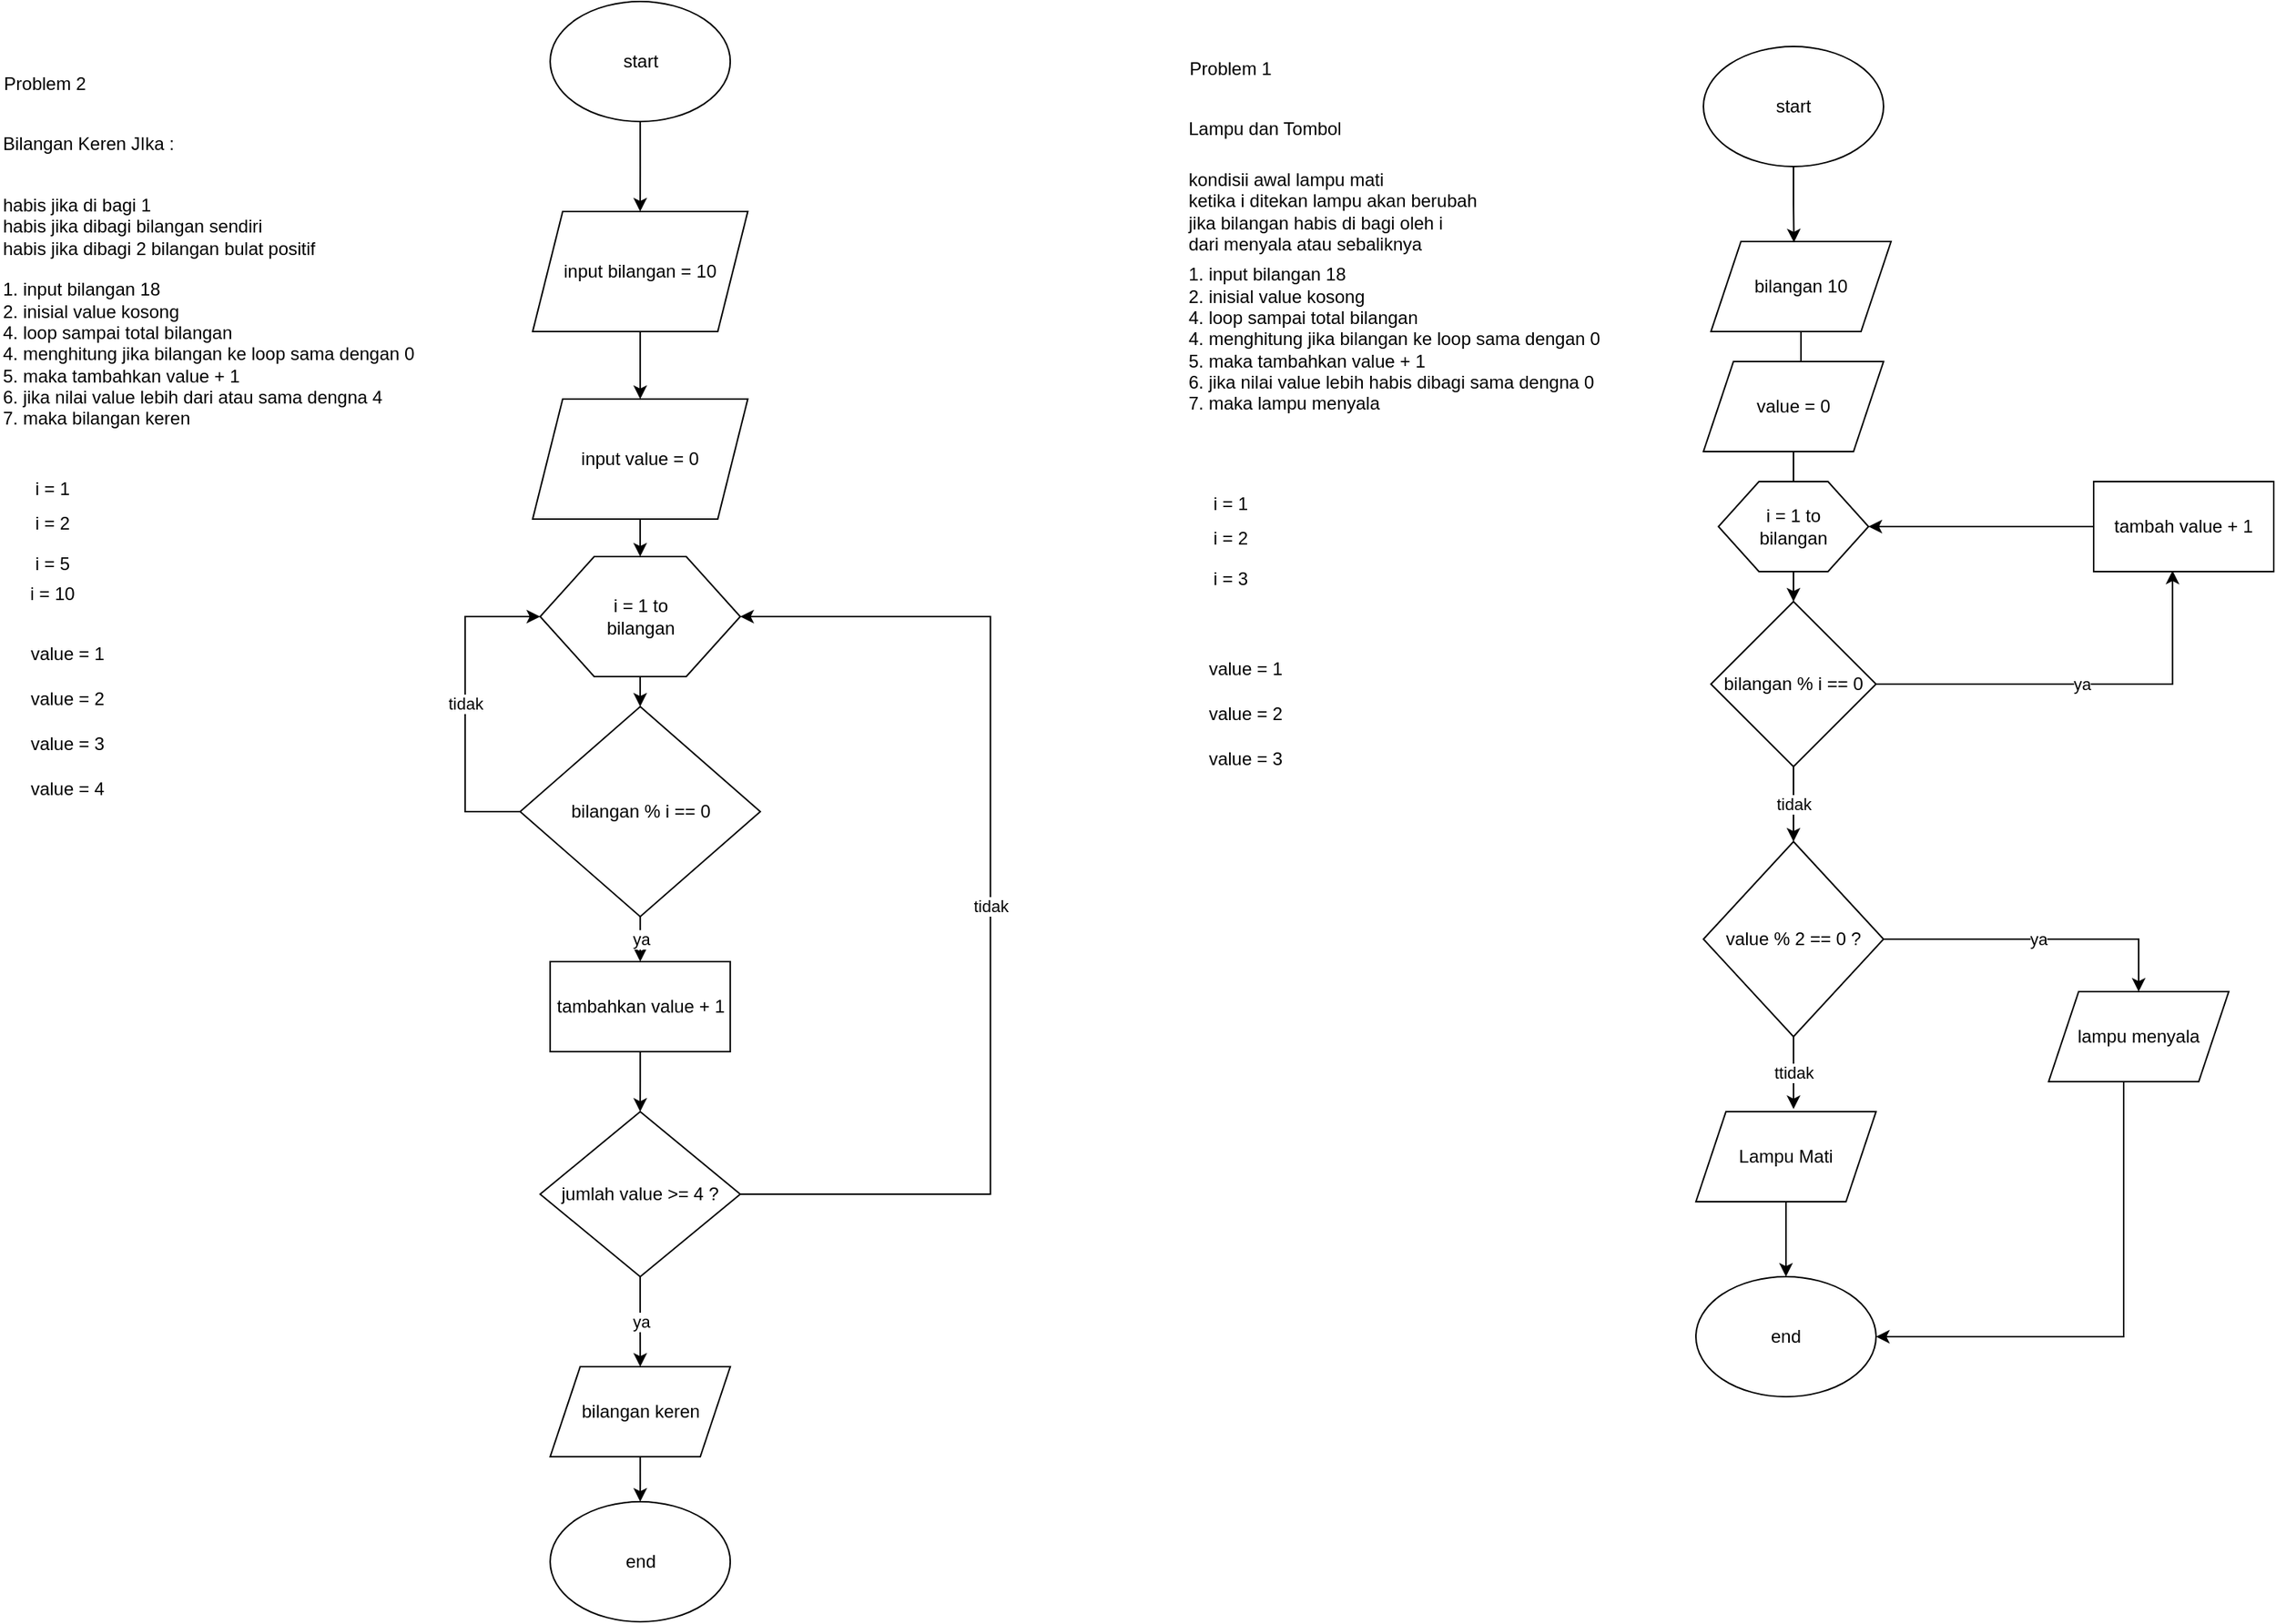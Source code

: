 <mxfile version="21.3.8">
  <diagram name="Page-1" id="x2Het3QPgVMpCLCl0Ad8">
    <mxGraphModel dx="1647" dy="416" grid="1" gridSize="10" guides="1" tooltips="1" connect="1" arrows="1" fold="1" page="1" pageScale="1" pageWidth="850" pageHeight="1100" math="0" shadow="0">
      <root>
        <mxCell id="0" />
        <mxCell id="1" parent="0" />
        <mxCell id="gxdv-xXF0OL7as_m7s3w-74" value="" style="edgeStyle=orthogonalEdgeStyle;rounded=0;orthogonalLoop=1;jettySize=auto;html=1;" edge="1" parent="1" source="gxdv-xXF0OL7as_m7s3w-2" target="gxdv-xXF0OL7as_m7s3w-66">
          <mxGeometry relative="1" as="geometry" />
        </mxCell>
        <mxCell id="gxdv-xXF0OL7as_m7s3w-2" value="bilangan 10" style="shape=parallelogram;perimeter=parallelogramPerimeter;whiteSpace=wrap;html=1;fixedSize=1;" vertex="1" parent="1">
          <mxGeometry x="380" y="170" width="120" height="60" as="geometry" />
        </mxCell>
        <mxCell id="gxdv-xXF0OL7as_m7s3w-10" value="ttidak" style="edgeStyle=orthogonalEdgeStyle;rounded=0;orthogonalLoop=1;jettySize=auto;html=1;entryX=0.542;entryY=-0.029;entryDx=0;entryDy=0;entryPerimeter=0;" edge="1" parent="1" source="gxdv-xXF0OL7as_m7s3w-5" target="gxdv-xXF0OL7as_m7s3w-7">
          <mxGeometry relative="1" as="geometry" />
        </mxCell>
        <mxCell id="gxdv-xXF0OL7as_m7s3w-71" value="ya" style="edgeStyle=orthogonalEdgeStyle;rounded=0;orthogonalLoop=1;jettySize=auto;html=1;entryX=0.5;entryY=0;entryDx=0;entryDy=0;" edge="1" parent="1" source="gxdv-xXF0OL7as_m7s3w-5" target="gxdv-xXF0OL7as_m7s3w-70">
          <mxGeometry relative="1" as="geometry">
            <mxPoint x="665" y="670" as="targetPoint" />
            <Array as="points">
              <mxPoint x="665" y="635" />
            </Array>
          </mxGeometry>
        </mxCell>
        <mxCell id="gxdv-xXF0OL7as_m7s3w-5" value="value % 2 == 0 ?" style="rhombus;whiteSpace=wrap;html=1;" vertex="1" parent="1">
          <mxGeometry x="375" y="570" width="120" height="130" as="geometry" />
        </mxCell>
        <mxCell id="gxdv-xXF0OL7as_m7s3w-18" style="edgeStyle=orthogonalEdgeStyle;rounded=0;orthogonalLoop=1;jettySize=auto;html=1;entryX=0.5;entryY=0;entryDx=0;entryDy=0;" edge="1" parent="1" source="gxdv-xXF0OL7as_m7s3w-7" target="gxdv-xXF0OL7as_m7s3w-17">
          <mxGeometry relative="1" as="geometry" />
        </mxCell>
        <mxCell id="gxdv-xXF0OL7as_m7s3w-7" value="Lampu Mati" style="shape=parallelogram;perimeter=parallelogramPerimeter;whiteSpace=wrap;html=1;fixedSize=1;" vertex="1" parent="1">
          <mxGeometry x="370" y="750" width="120" height="60" as="geometry" />
        </mxCell>
        <mxCell id="gxdv-xXF0OL7as_m7s3w-16" style="edgeStyle=orthogonalEdgeStyle;rounded=0;orthogonalLoop=1;jettySize=auto;html=1;entryX=0.461;entryY=0.01;entryDx=0;entryDy=0;entryPerimeter=0;" edge="1" parent="1" source="gxdv-xXF0OL7as_m7s3w-12" target="gxdv-xXF0OL7as_m7s3w-2">
          <mxGeometry relative="1" as="geometry" />
        </mxCell>
        <mxCell id="gxdv-xXF0OL7as_m7s3w-12" value="start" style="ellipse;whiteSpace=wrap;html=1;" vertex="1" parent="1">
          <mxGeometry x="375" y="40" width="120" height="80" as="geometry" />
        </mxCell>
        <mxCell id="gxdv-xXF0OL7as_m7s3w-17" value="end" style="ellipse;whiteSpace=wrap;html=1;" vertex="1" parent="1">
          <mxGeometry x="370" y="860" width="120" height="80" as="geometry" />
        </mxCell>
        <mxCell id="gxdv-xXF0OL7as_m7s3w-23" value="Bilangan Keren JIka :" style="text;html=1;align=left;verticalAlign=middle;resizable=0;points=[];autosize=1;strokeColor=none;fillColor=none;" vertex="1" parent="1">
          <mxGeometry x="-760" y="90" width="140" height="30" as="geometry" />
        </mxCell>
        <mxCell id="gxdv-xXF0OL7as_m7s3w-24" value="&lt;div align=&quot;left&quot;&gt;habis jika di bagi 1&lt;/div&gt;&lt;div align=&quot;left&quot;&gt;habis jika dibagi bilangan sendiri&lt;br&gt;&lt;/div&gt;&lt;div&gt;habis jika dibagi 2 bilangan bulat positif&lt;/div&gt;" style="text;html=1;align=left;verticalAlign=middle;resizable=0;points=[];autosize=1;strokeColor=none;fillColor=none;" vertex="1" parent="1">
          <mxGeometry x="-760" y="130" width="240" height="60" as="geometry" />
        </mxCell>
        <mxCell id="gxdv-xXF0OL7as_m7s3w-25" value="&lt;div&gt;1. input bilangan 18&lt;/div&gt;&lt;div&gt;2. inisial value kosong&lt;br&gt;&lt;/div&gt;&lt;div&gt;4. loop sampai total bilangan&lt;br&gt;&lt;/div&gt;&lt;div&gt;4. menghitung jika bilangan ke loop sama dengan 0&lt;br&gt;5. maka tambahkan value + 1&lt;/div&gt;&lt;div&gt;6. jika nilai value lebih dari atau sama dengna 4&lt;/div&gt;&lt;div&gt;7. maka bilangan keren&lt;br&gt;&lt;/div&gt;" style="text;html=1;align=left;verticalAlign=middle;resizable=0;points=[];autosize=1;strokeColor=none;fillColor=none;" vertex="1" parent="1">
          <mxGeometry x="-760" y="190" width="310" height="110" as="geometry" />
        </mxCell>
        <mxCell id="gxdv-xXF0OL7as_m7s3w-31" value="" style="group" vertex="1" connectable="0" parent="1">
          <mxGeometry x="-400.09" y="380" width="133.33" height="80" as="geometry" />
        </mxCell>
        <mxCell id="gxdv-xXF0OL7as_m7s3w-27" value="" style="verticalLabelPosition=bottom;verticalAlign=top;html=1;shape=hexagon;perimeter=hexagonPerimeter2;arcSize=6;size=0.27;" vertex="1" parent="gxdv-xXF0OL7as_m7s3w-31">
          <mxGeometry width="133.33" height="80" as="geometry" />
        </mxCell>
        <mxCell id="gxdv-xXF0OL7as_m7s3w-30" value="i = 1 to bilangan " style="text;html=1;strokeColor=none;fillColor=none;align=center;verticalAlign=middle;whiteSpace=wrap;rounded=0;" vertex="1" parent="gxdv-xXF0OL7as_m7s3w-31">
          <mxGeometry x="36.67" y="25" width="60" height="30" as="geometry" />
        </mxCell>
        <mxCell id="gxdv-xXF0OL7as_m7s3w-40" value="tidak" style="edgeStyle=orthogonalEdgeStyle;rounded=0;orthogonalLoop=1;jettySize=auto;html=1;entryX=0;entryY=0.5;entryDx=0;entryDy=0;" edge="1" parent="1" source="gxdv-xXF0OL7as_m7s3w-32" target="gxdv-xXF0OL7as_m7s3w-27">
          <mxGeometry relative="1" as="geometry">
            <Array as="points">
              <mxPoint x="-450.09" y="550" />
              <mxPoint x="-450.09" y="420" />
            </Array>
          </mxGeometry>
        </mxCell>
        <mxCell id="gxdv-xXF0OL7as_m7s3w-41" value="ya" style="edgeStyle=orthogonalEdgeStyle;rounded=0;orthogonalLoop=1;jettySize=auto;html=1;" edge="1" parent="1" source="gxdv-xXF0OL7as_m7s3w-32" target="gxdv-xXF0OL7as_m7s3w-33">
          <mxGeometry relative="1" as="geometry" />
        </mxCell>
        <mxCell id="gxdv-xXF0OL7as_m7s3w-32" value="bilangan % i == 0" style="rhombus;whiteSpace=wrap;html=1;" vertex="1" parent="1">
          <mxGeometry x="-413.42" y="480" width="160" height="140" as="geometry" />
        </mxCell>
        <mxCell id="gxdv-xXF0OL7as_m7s3w-42" value="" style="edgeStyle=orthogonalEdgeStyle;rounded=0;orthogonalLoop=1;jettySize=auto;html=1;" edge="1" parent="1" source="gxdv-xXF0OL7as_m7s3w-33" target="gxdv-xXF0OL7as_m7s3w-36">
          <mxGeometry relative="1" as="geometry" />
        </mxCell>
        <mxCell id="gxdv-xXF0OL7as_m7s3w-33" value="tambahkan value + 1" style="rounded=0;whiteSpace=wrap;html=1;" vertex="1" parent="1">
          <mxGeometry x="-393.42" y="650" width="120" height="60" as="geometry" />
        </mxCell>
        <mxCell id="gxdv-xXF0OL7as_m7s3w-48" value="" style="edgeStyle=orthogonalEdgeStyle;rounded=0;orthogonalLoop=1;jettySize=auto;html=1;" edge="1" parent="1" source="gxdv-xXF0OL7as_m7s3w-35" target="gxdv-xXF0OL7as_m7s3w-47">
          <mxGeometry relative="1" as="geometry" />
        </mxCell>
        <mxCell id="gxdv-xXF0OL7as_m7s3w-35" value="input bilangan = 10" style="shape=parallelogram;perimeter=parallelogramPerimeter;whiteSpace=wrap;html=1;fixedSize=1;" vertex="1" parent="1">
          <mxGeometry x="-405.09" y="150" width="143.33" height="80" as="geometry" />
        </mxCell>
        <mxCell id="gxdv-xXF0OL7as_m7s3w-39" value="tidak" style="edgeStyle=orthogonalEdgeStyle;rounded=0;orthogonalLoop=1;jettySize=auto;html=1;entryX=1;entryY=0.5;entryDx=0;entryDy=0;" edge="1" parent="1" source="gxdv-xXF0OL7as_m7s3w-36" target="gxdv-xXF0OL7as_m7s3w-27">
          <mxGeometry relative="1" as="geometry">
            <Array as="points">
              <mxPoint x="-100.09" y="805" />
              <mxPoint x="-100.09" y="420" />
            </Array>
          </mxGeometry>
        </mxCell>
        <mxCell id="gxdv-xXF0OL7as_m7s3w-46" value="ya" style="edgeStyle=orthogonalEdgeStyle;rounded=0;orthogonalLoop=1;jettySize=auto;html=1;" edge="1" parent="1" source="gxdv-xXF0OL7as_m7s3w-36" target="gxdv-xXF0OL7as_m7s3w-45">
          <mxGeometry relative="1" as="geometry" />
        </mxCell>
        <mxCell id="gxdv-xXF0OL7as_m7s3w-36" value="jumlah value &amp;gt;= 4 ?" style="rhombus;whiteSpace=wrap;html=1;" vertex="1" parent="1">
          <mxGeometry x="-400.09" y="750" width="133.33" height="110" as="geometry" />
        </mxCell>
        <mxCell id="gxdv-xXF0OL7as_m7s3w-44" value="" style="edgeStyle=orthogonalEdgeStyle;rounded=0;orthogonalLoop=1;jettySize=auto;html=1;" edge="1" parent="1" source="gxdv-xXF0OL7as_m7s3w-27" target="gxdv-xXF0OL7as_m7s3w-32">
          <mxGeometry relative="1" as="geometry" />
        </mxCell>
        <mxCell id="gxdv-xXF0OL7as_m7s3w-63" value="" style="edgeStyle=orthogonalEdgeStyle;rounded=0;orthogonalLoop=1;jettySize=auto;html=1;" edge="1" parent="1" source="gxdv-xXF0OL7as_m7s3w-45" target="gxdv-xXF0OL7as_m7s3w-62">
          <mxGeometry relative="1" as="geometry" />
        </mxCell>
        <mxCell id="gxdv-xXF0OL7as_m7s3w-45" value="bilangan keren" style="shape=parallelogram;perimeter=parallelogramPerimeter;whiteSpace=wrap;html=1;fixedSize=1;" vertex="1" parent="1">
          <mxGeometry x="-393.42" y="920" width="120" height="60" as="geometry" />
        </mxCell>
        <mxCell id="gxdv-xXF0OL7as_m7s3w-49" value="" style="edgeStyle=orthogonalEdgeStyle;rounded=0;orthogonalLoop=1;jettySize=auto;html=1;entryX=0.5;entryY=0;entryDx=0;entryDy=0;" edge="1" parent="1" source="gxdv-xXF0OL7as_m7s3w-47" target="gxdv-xXF0OL7as_m7s3w-27">
          <mxGeometry relative="1" as="geometry" />
        </mxCell>
        <mxCell id="gxdv-xXF0OL7as_m7s3w-47" value="input value = 0" style="shape=parallelogram;perimeter=parallelogramPerimeter;whiteSpace=wrap;html=1;fixedSize=1;" vertex="1" parent="1">
          <mxGeometry x="-405.09" y="275" width="143.33" height="80" as="geometry" />
        </mxCell>
        <mxCell id="gxdv-xXF0OL7as_m7s3w-58" value="" style="group" vertex="1" connectable="0" parent="1">
          <mxGeometry x="-755" y="320" width="70" height="230" as="geometry" />
        </mxCell>
        <mxCell id="gxdv-xXF0OL7as_m7s3w-37" value="i = 1" style="text;html=1;strokeColor=none;fillColor=none;align=center;verticalAlign=middle;whiteSpace=wrap;rounded=0;" vertex="1" parent="gxdv-xXF0OL7as_m7s3w-58">
          <mxGeometry width="60" height="30" as="geometry" />
        </mxCell>
        <mxCell id="gxdv-xXF0OL7as_m7s3w-38" value="i = 2" style="text;html=1;strokeColor=none;fillColor=none;align=center;verticalAlign=middle;whiteSpace=wrap;rounded=0;" vertex="1" parent="gxdv-xXF0OL7as_m7s3w-58">
          <mxGeometry y="23" width="60" height="30" as="geometry" />
        </mxCell>
        <mxCell id="gxdv-xXF0OL7as_m7s3w-50" value="i = 5" style="text;html=1;strokeColor=none;fillColor=none;align=center;verticalAlign=middle;whiteSpace=wrap;rounded=0;" vertex="1" parent="gxdv-xXF0OL7as_m7s3w-58">
          <mxGeometry y="50" width="60" height="30" as="geometry" />
        </mxCell>
        <mxCell id="gxdv-xXF0OL7as_m7s3w-51" value="value = 1" style="text;html=1;strokeColor=none;fillColor=none;align=center;verticalAlign=middle;whiteSpace=wrap;rounded=0;" vertex="1" parent="gxdv-xXF0OL7as_m7s3w-58">
          <mxGeometry x="10" y="110" width="60" height="30" as="geometry" />
        </mxCell>
        <mxCell id="gxdv-xXF0OL7as_m7s3w-53" value="value = 3" style="text;html=1;strokeColor=none;fillColor=none;align=center;verticalAlign=middle;whiteSpace=wrap;rounded=0;" vertex="1" parent="gxdv-xXF0OL7as_m7s3w-58">
          <mxGeometry x="10" y="170" width="60" height="30" as="geometry" />
        </mxCell>
        <mxCell id="gxdv-xXF0OL7as_m7s3w-55" value="value = 2" style="text;html=1;strokeColor=none;fillColor=none;align=center;verticalAlign=middle;whiteSpace=wrap;rounded=0;" vertex="1" parent="gxdv-xXF0OL7as_m7s3w-58">
          <mxGeometry x="10" y="140" width="60" height="30" as="geometry" />
        </mxCell>
        <mxCell id="gxdv-xXF0OL7as_m7s3w-56" value="value = 4" style="text;html=1;strokeColor=none;fillColor=none;align=center;verticalAlign=middle;whiteSpace=wrap;rounded=0;" vertex="1" parent="gxdv-xXF0OL7as_m7s3w-58">
          <mxGeometry x="10" y="200" width="60" height="30" as="geometry" />
        </mxCell>
        <mxCell id="gxdv-xXF0OL7as_m7s3w-57" value="i = 10" style="text;html=1;strokeColor=none;fillColor=none;align=center;verticalAlign=middle;whiteSpace=wrap;rounded=0;" vertex="1" parent="gxdv-xXF0OL7as_m7s3w-58">
          <mxGeometry y="70" width="60" height="30" as="geometry" />
        </mxCell>
        <mxCell id="gxdv-xXF0OL7as_m7s3w-61" value="" style="edgeStyle=orthogonalEdgeStyle;rounded=0;orthogonalLoop=1;jettySize=auto;html=1;" edge="1" parent="1" source="gxdv-xXF0OL7as_m7s3w-60" target="gxdv-xXF0OL7as_m7s3w-35">
          <mxGeometry relative="1" as="geometry" />
        </mxCell>
        <mxCell id="gxdv-xXF0OL7as_m7s3w-60" value="start" style="ellipse;whiteSpace=wrap;html=1;" vertex="1" parent="1">
          <mxGeometry x="-393.42" y="10" width="120" height="80" as="geometry" />
        </mxCell>
        <mxCell id="gxdv-xXF0OL7as_m7s3w-62" value="end" style="ellipse;whiteSpace=wrap;html=1;" vertex="1" parent="1">
          <mxGeometry x="-393.42" y="1010" width="120" height="80" as="geometry" />
        </mxCell>
        <mxCell id="gxdv-xXF0OL7as_m7s3w-75" value="" style="edgeStyle=orthogonalEdgeStyle;rounded=0;orthogonalLoop=1;jettySize=auto;html=1;" edge="1" parent="1" source="gxdv-xXF0OL7as_m7s3w-64" target="gxdv-xXF0OL7as_m7s3w-68">
          <mxGeometry relative="1" as="geometry" />
        </mxCell>
        <mxCell id="gxdv-xXF0OL7as_m7s3w-64" value="value = 0" style="shape=parallelogram;perimeter=parallelogramPerimeter;whiteSpace=wrap;html=1;fixedSize=1;" vertex="1" parent="1">
          <mxGeometry x="375" y="250" width="120" height="60" as="geometry" />
        </mxCell>
        <mxCell id="gxdv-xXF0OL7as_m7s3w-67" value="" style="group" vertex="1" connectable="0" parent="1">
          <mxGeometry x="385" y="330" width="100" height="60" as="geometry" />
        </mxCell>
        <mxCell id="gxdv-xXF0OL7as_m7s3w-65" value="" style="verticalLabelPosition=bottom;verticalAlign=top;html=1;shape=hexagon;perimeter=hexagonPerimeter2;arcSize=6;size=0.27;" vertex="1" parent="gxdv-xXF0OL7as_m7s3w-67">
          <mxGeometry width="100" height="60" as="geometry" />
        </mxCell>
        <mxCell id="gxdv-xXF0OL7as_m7s3w-66" value="i = 1 to bilangan" style="text;html=1;strokeColor=none;fillColor=none;align=center;verticalAlign=middle;whiteSpace=wrap;rounded=0;" vertex="1" parent="gxdv-xXF0OL7as_m7s3w-67">
          <mxGeometry x="20" y="15" width="60" height="30" as="geometry" />
        </mxCell>
        <mxCell id="gxdv-xXF0OL7as_m7s3w-87" value="ya" style="edgeStyle=orthogonalEdgeStyle;rounded=0;orthogonalLoop=1;jettySize=auto;html=1;entryX=0.438;entryY=0.989;entryDx=0;entryDy=0;entryPerimeter=0;" edge="1" parent="1" source="gxdv-xXF0OL7as_m7s3w-68" target="gxdv-xXF0OL7as_m7s3w-69">
          <mxGeometry relative="1" as="geometry" />
        </mxCell>
        <mxCell id="gxdv-xXF0OL7as_m7s3w-90" value="tidak" style="edgeStyle=orthogonalEdgeStyle;rounded=0;orthogonalLoop=1;jettySize=auto;html=1;" edge="1" parent="1" source="gxdv-xXF0OL7as_m7s3w-68" target="gxdv-xXF0OL7as_m7s3w-5">
          <mxGeometry relative="1" as="geometry">
            <Array as="points">
              <mxPoint x="435" y="540" />
              <mxPoint x="435" y="540" />
            </Array>
          </mxGeometry>
        </mxCell>
        <mxCell id="gxdv-xXF0OL7as_m7s3w-68" value="bilangan % i == 0" style="rhombus;whiteSpace=wrap;html=1;" vertex="1" parent="1">
          <mxGeometry x="380" y="410" width="110" height="110" as="geometry" />
        </mxCell>
        <mxCell id="gxdv-xXF0OL7as_m7s3w-88" style="edgeStyle=orthogonalEdgeStyle;rounded=0;orthogonalLoop=1;jettySize=auto;html=1;entryX=1;entryY=0.5;entryDx=0;entryDy=0;" edge="1" parent="1" source="gxdv-xXF0OL7as_m7s3w-69" target="gxdv-xXF0OL7as_m7s3w-65">
          <mxGeometry relative="1" as="geometry" />
        </mxCell>
        <mxCell id="gxdv-xXF0OL7as_m7s3w-69" value="tambah value + 1" style="rounded=0;whiteSpace=wrap;html=1;" vertex="1" parent="1">
          <mxGeometry x="635" y="330" width="120" height="60" as="geometry" />
        </mxCell>
        <mxCell id="gxdv-xXF0OL7as_m7s3w-89" style="edgeStyle=orthogonalEdgeStyle;rounded=0;orthogonalLoop=1;jettySize=auto;html=1;entryX=1;entryY=0.5;entryDx=0;entryDy=0;" edge="1" parent="1" source="gxdv-xXF0OL7as_m7s3w-70" target="gxdv-xXF0OL7as_m7s3w-17">
          <mxGeometry relative="1" as="geometry">
            <Array as="points">
              <mxPoint x="655" y="900" />
            </Array>
          </mxGeometry>
        </mxCell>
        <mxCell id="gxdv-xXF0OL7as_m7s3w-70" value="lampu menyala" style="shape=parallelogram;perimeter=parallelogramPerimeter;whiteSpace=wrap;html=1;fixedSize=1;" vertex="1" parent="1">
          <mxGeometry x="605" y="670" width="120" height="60" as="geometry" />
        </mxCell>
        <mxCell id="gxdv-xXF0OL7as_m7s3w-78" value="" style="group" vertex="1" connectable="0" parent="1">
          <mxGeometry x="30" y="330" width="70" height="230" as="geometry" />
        </mxCell>
        <mxCell id="gxdv-xXF0OL7as_m7s3w-79" value="i = 1" style="text;html=1;strokeColor=none;fillColor=none;align=center;verticalAlign=middle;whiteSpace=wrap;rounded=0;" vertex="1" parent="gxdv-xXF0OL7as_m7s3w-78">
          <mxGeometry width="60" height="30" as="geometry" />
        </mxCell>
        <mxCell id="gxdv-xXF0OL7as_m7s3w-80" value="i = 2" style="text;html=1;strokeColor=none;fillColor=none;align=center;verticalAlign=middle;whiteSpace=wrap;rounded=0;" vertex="1" parent="gxdv-xXF0OL7as_m7s3w-78">
          <mxGeometry y="23" width="60" height="30" as="geometry" />
        </mxCell>
        <mxCell id="gxdv-xXF0OL7as_m7s3w-81" value="i = 3" style="text;html=1;strokeColor=none;fillColor=none;align=center;verticalAlign=middle;whiteSpace=wrap;rounded=0;" vertex="1" parent="gxdv-xXF0OL7as_m7s3w-78">
          <mxGeometry y="50" width="60" height="30" as="geometry" />
        </mxCell>
        <mxCell id="gxdv-xXF0OL7as_m7s3w-82" value="value = 1" style="text;html=1;strokeColor=none;fillColor=none;align=center;verticalAlign=middle;whiteSpace=wrap;rounded=0;" vertex="1" parent="gxdv-xXF0OL7as_m7s3w-78">
          <mxGeometry x="10" y="110" width="60" height="30" as="geometry" />
        </mxCell>
        <mxCell id="gxdv-xXF0OL7as_m7s3w-83" value="value = 3" style="text;html=1;strokeColor=none;fillColor=none;align=center;verticalAlign=middle;whiteSpace=wrap;rounded=0;" vertex="1" parent="gxdv-xXF0OL7as_m7s3w-78">
          <mxGeometry x="10" y="170" width="60" height="30" as="geometry" />
        </mxCell>
        <mxCell id="gxdv-xXF0OL7as_m7s3w-84" value="value = 2" style="text;html=1;strokeColor=none;fillColor=none;align=center;verticalAlign=middle;whiteSpace=wrap;rounded=0;" vertex="1" parent="gxdv-xXF0OL7as_m7s3w-78">
          <mxGeometry x="10" y="140" width="60" height="30" as="geometry" />
        </mxCell>
        <mxCell id="gxdv-xXF0OL7as_m7s3w-92" value="Problem 2" style="text;html=1;strokeColor=none;fillColor=none;align=center;verticalAlign=middle;whiteSpace=wrap;rounded=0;" vertex="1" parent="1">
          <mxGeometry x="-760" y="30" width="60" height="70" as="geometry" />
        </mxCell>
        <mxCell id="gxdv-xXF0OL7as_m7s3w-93" value="Lampu dan Tombol" style="text;html=1;align=left;verticalAlign=middle;resizable=0;points=[];autosize=1;strokeColor=none;fillColor=none;" vertex="1" parent="1">
          <mxGeometry x="30" y="80" width="130" height="30" as="geometry" />
        </mxCell>
        <mxCell id="gxdv-xXF0OL7as_m7s3w-94" value="&lt;div align=&quot;left&quot;&gt;kondisii awal lampu mati &lt;br&gt;&lt;/div&gt;&lt;div align=&quot;left&quot;&gt;ketika i ditekan lampu akan berubah&lt;br&gt;&lt;/div&gt;&lt;div&gt;jika bilangan habis di bagi oleh i&lt;/div&gt;&lt;div&gt;dari menyala atau sebaliknya &lt;br&gt;&lt;/div&gt;" style="text;html=1;align=left;verticalAlign=middle;resizable=0;points=[];autosize=1;strokeColor=none;fillColor=none;" vertex="1" parent="1">
          <mxGeometry x="30" y="115" width="220" height="70" as="geometry" />
        </mxCell>
        <mxCell id="gxdv-xXF0OL7as_m7s3w-95" value="&lt;div&gt;1. input bilangan 18&lt;/div&gt;&lt;div&gt;2. inisial value kosong&lt;br&gt;&lt;/div&gt;&lt;div&gt;4. loop sampai total bilangan&lt;br&gt;&lt;/div&gt;&lt;div&gt;4. menghitung jika bilangan ke loop sama dengan 0&lt;br&gt;5. maka tambahkan value + 1&lt;/div&gt;&lt;div&gt;6. jika nilai value lebih habis dibagi sama dengna 0 &lt;br&gt;&lt;/div&gt;&lt;div&gt;7. maka lampu menyala&lt;br&gt;&lt;/div&gt;" style="text;html=1;align=left;verticalAlign=middle;resizable=0;points=[];autosize=1;strokeColor=none;fillColor=none;" vertex="1" parent="1">
          <mxGeometry x="30" y="180" width="310" height="110" as="geometry" />
        </mxCell>
        <mxCell id="gxdv-xXF0OL7as_m7s3w-96" value="Problem 1" style="text;html=1;strokeColor=none;fillColor=none;align=center;verticalAlign=middle;whiteSpace=wrap;rounded=0;" vertex="1" parent="1">
          <mxGeometry x="30" y="20" width="60" height="70" as="geometry" />
        </mxCell>
      </root>
    </mxGraphModel>
  </diagram>
</mxfile>

